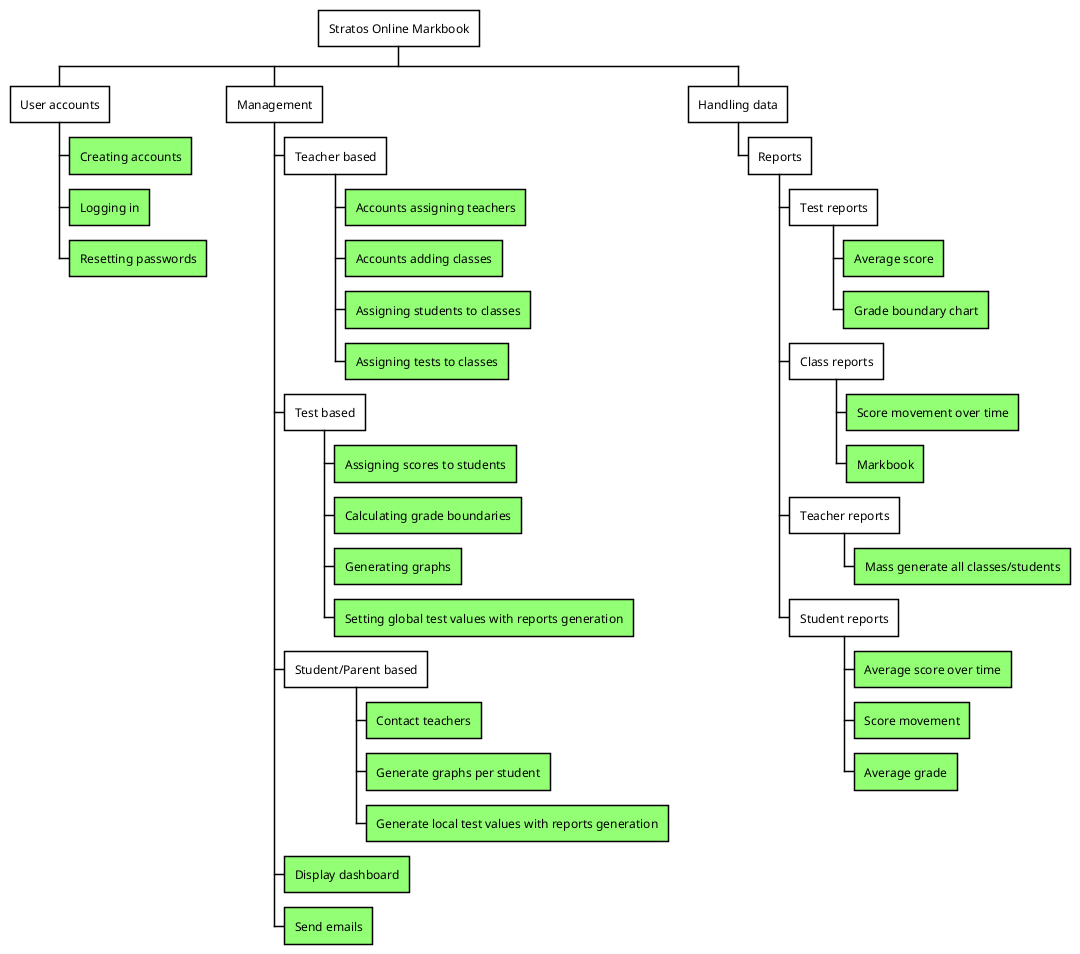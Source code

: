 @startwbs
<style>
wbsDiagram {
	LineColor black
	BackgroundColor white

	leafNode {
		'BackgroundColor SkyBlue
		BackgroundColor #93ff75
	}
}
</style>
+ Stratos Online Markbook
	+ User accounts
		+ Creating accounts
		+ Logging in
		+ Resetting passwords
	+ Management
		+ Teacher based
			+ Accounts assigning teachers
			+ Accounts adding classes
			+ Assigning students to classes
			+ Assigning tests to classes
		+ Test based
			+ Assigning scores to students
			+ Calculating grade boundaries
			+ Generating graphs
			+ Setting global test values with reports generation
		+ Student/Parent based
			+ Contact teachers
			+ Generate graphs per student
			+ Generate local test values with reports generation
		+ Display dashboard
		+ Send emails
	+ Handling data
		+ Reports
			+ Test reports
				+ Average score
				+ Grade boundary chart
			+ Class reports
				+ Score movement over time
				+ Markbook
			+ Teacher reports
				+ Mass generate all classes/students
			+ Student reports
				+ Average score over time
				+ Score movement
				+ Average grade
@endwbs
